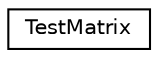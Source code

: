 digraph "Graphical Class Hierarchy"
{
 // LATEX_PDF_SIZE
  edge [fontname="Helvetica",fontsize="10",labelfontname="Helvetica",labelfontsize="10"];
  node [fontname="Helvetica",fontsize="10",shape=record];
  rankdir="LR";
  Node0 [label="TestMatrix",height=0.2,width=0.4,color="black", fillcolor="white", style="filled",URL="$classTestMatrix.html",tooltip=" "];
}
